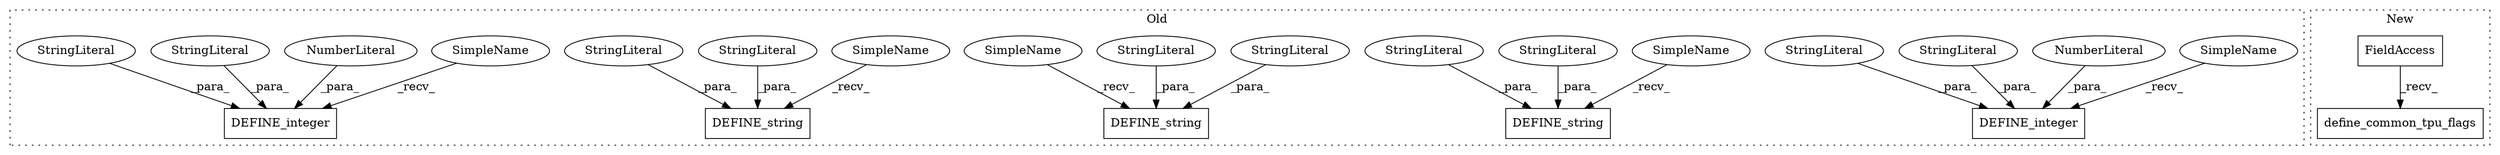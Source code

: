 digraph G {
subgraph cluster0 {
1 [label="DEFINE_string" a="32" s="894,958" l="14,1" shape="box"];
3 [label="DEFINE_integer" a="32" s="1791,1882" l="15,1" shape="box"];
4 [label="NumberLiteral" a="34" s="1828" l="3" shape="ellipse"];
6 [label="DEFINE_string" a="32" s="824,881" l="14,1" shape="box"];
7 [label="StringLiteral" a="45" s="1832" l="50" shape="ellipse"];
8 [label="DEFINE_string" a="32" s="284,450" l="14,1" shape="box"];
9 [label="StringLiteral" a="45" s="1806" l="21" shape="ellipse"];
10 [label="StringLiteral" a="45" s="923" l="35" shape="ellipse"];
11 [label="StringLiteral" a="45" s="309" l="141" shape="ellipse"];
12 [label="StringLiteral" a="45" s="908" l="11" shape="ellipse"];
13 [label="StringLiteral" a="45" s="852" l="29" shape="ellipse"];
14 [label="StringLiteral" a="45" s="838" l="10" shape="ellipse"];
15 [label="StringLiteral" a="45" s="298" l="5" shape="ellipse"];
16 [label="DEFINE_integer" a="32" s="1072,1125" l="15,1" shape="box"];
17 [label="NumberLiteral" a="34" s="1100" l="1" shape="ellipse"];
18 [label="StringLiteral" a="45" s="1102" l="23" shape="ellipse"];
19 [label="StringLiteral" a="45" s="1087" l="12" shape="ellipse"];
20 [label="SimpleName" a="42" s="888" l="5" shape="ellipse"];
21 [label="SimpleName" a="42" s="1066" l="5" shape="ellipse"];
22 [label="SimpleName" a="42" s="818" l="5" shape="ellipse"];
23 [label="SimpleName" a="42" s="1785" l="5" shape="ellipse"];
24 [label="SimpleName" a="42" s="278" l="5" shape="ellipse"];
label = "Old";
style="dotted";
}
subgraph cluster1 {
2 [label="define_common_tpu_flags" a="32" s="491" l="25" shape="box"];
5 [label="FieldAccess" a="22" s="474" l="16" shape="box"];
label = "New";
style="dotted";
}
4 -> 3 [label="_para_"];
5 -> 2 [label="_recv_"];
7 -> 3 [label="_para_"];
9 -> 3 [label="_para_"];
10 -> 1 [label="_para_"];
11 -> 8 [label="_para_"];
12 -> 1 [label="_para_"];
13 -> 6 [label="_para_"];
14 -> 6 [label="_para_"];
15 -> 8 [label="_para_"];
17 -> 16 [label="_para_"];
18 -> 16 [label="_para_"];
19 -> 16 [label="_para_"];
20 -> 1 [label="_recv_"];
21 -> 16 [label="_recv_"];
22 -> 6 [label="_recv_"];
23 -> 3 [label="_recv_"];
24 -> 8 [label="_recv_"];
}